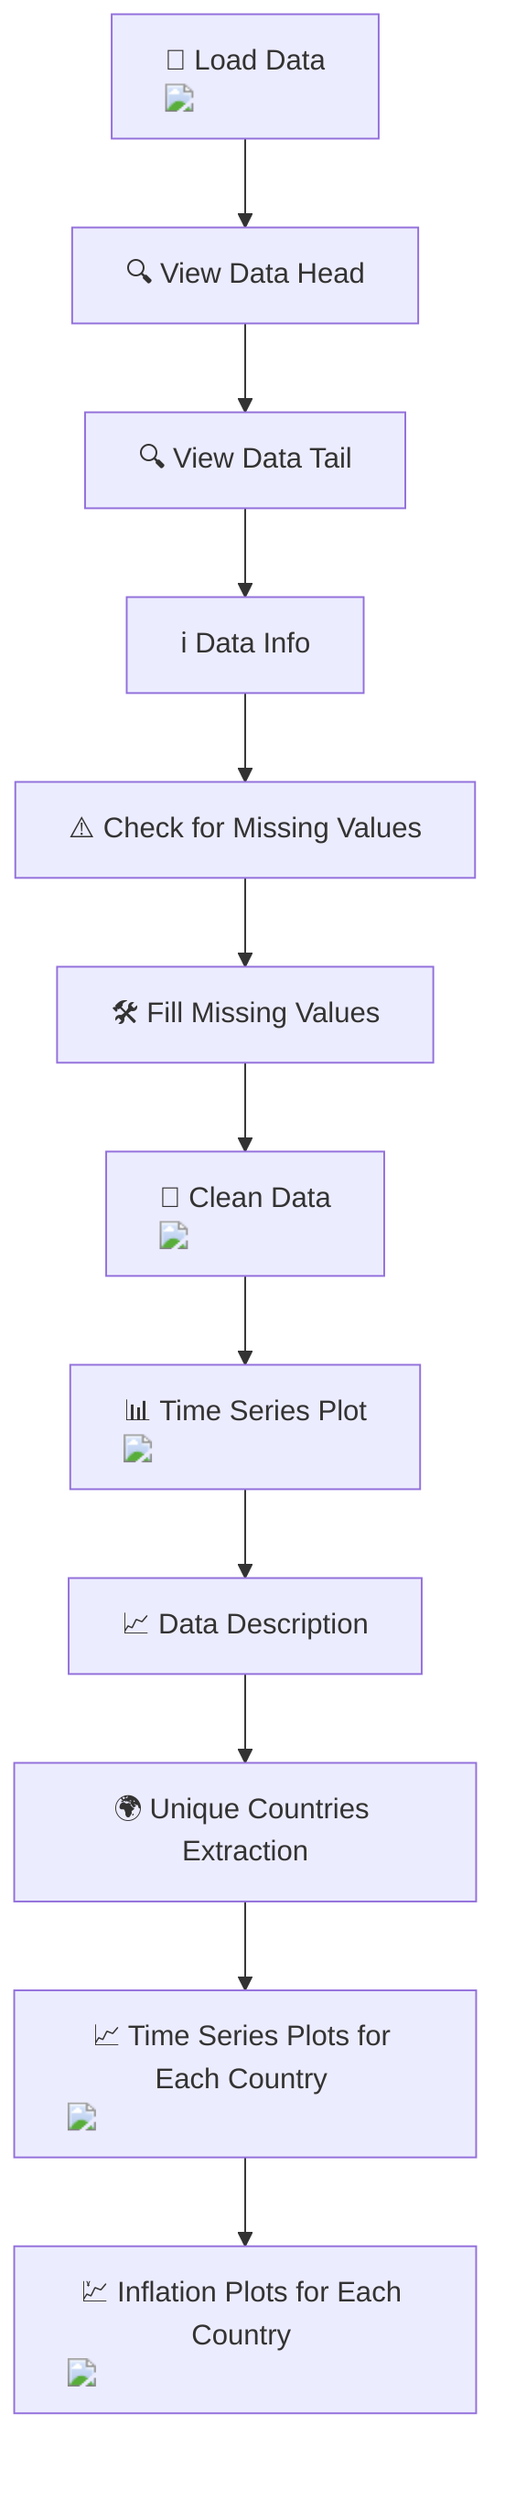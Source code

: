 flowchart TD
    A["📂 Load Data <img src='file.svg' />"] --> B["🔍 View Data Head"]
    B --> C["🔍 View Data Tail"]
    C --> D["ℹ️ Data Info"]
    D --> E["⚠️ Check for Missing Values"]
    E --> F["🛠️ Fill Missing Values"]
    F --> G["🔄 Clean Data <img src='table.svg' />"]
    G --> H["📊 Time Series Plot <img src='lineplot_template.svg' />"]
    H --> I["📈 Data Description"]
    I --> J["🌍 Unique Countries Extraction"]
    J --> K["📈 Time Series Plots for Each Country <img src='lineplot_template.svg' />"]
    K --> L["💹 Inflation Plots for Each Country <img src='lineplot_template.svg' />"]